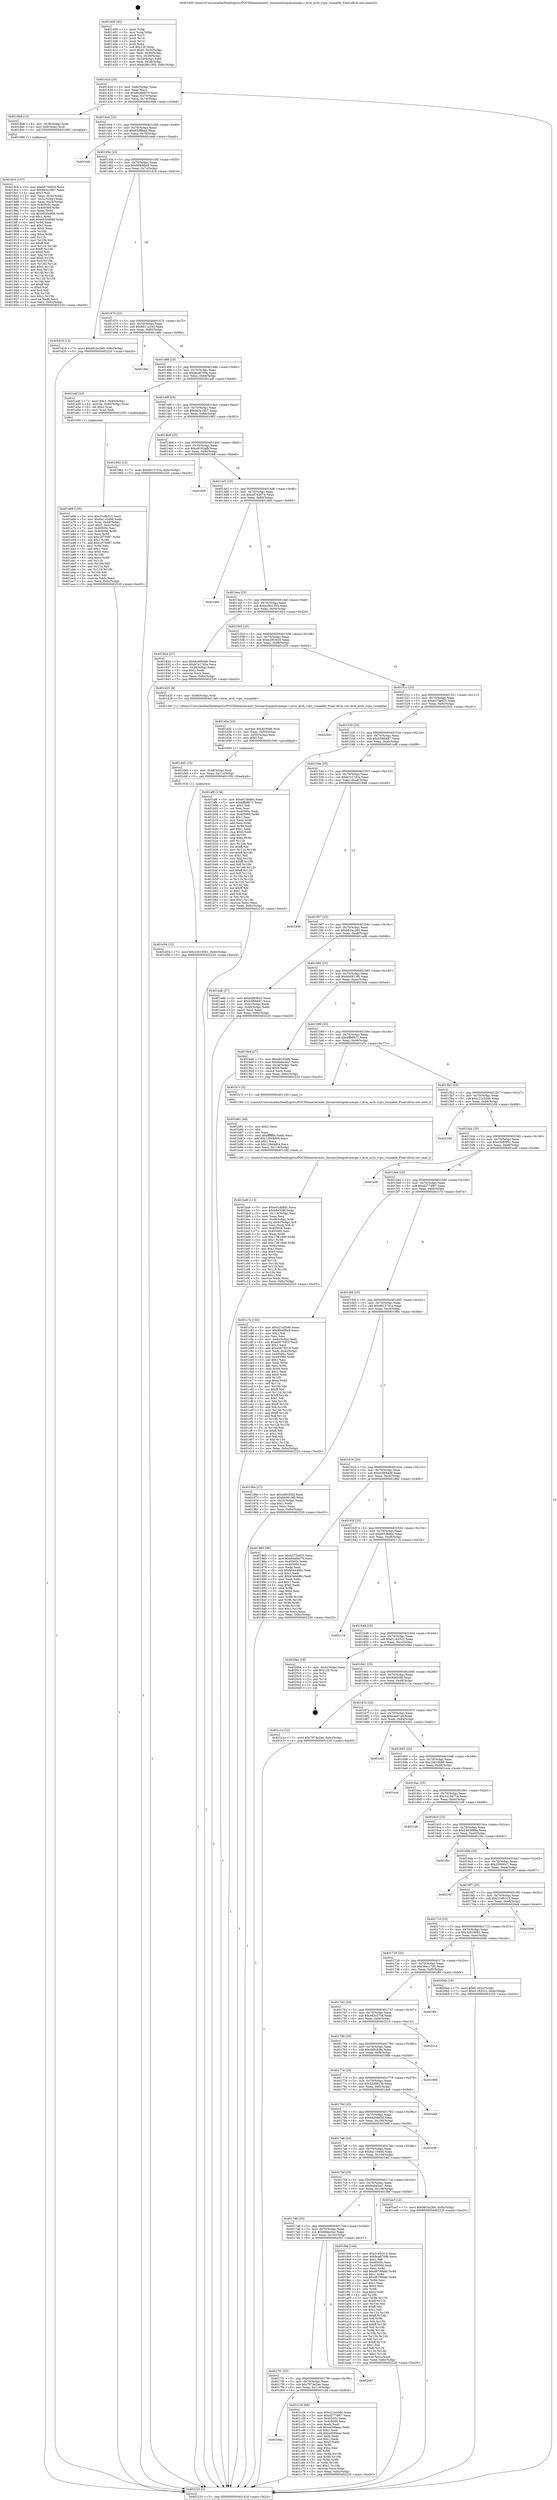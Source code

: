 digraph "0x401400" {
  label = "0x401400 (/mnt/c/Users/mathe/Desktop/tcc/POCII/binaries/extr_linuxarchmipskvmmips.c_kvm_arch_vcpu_runnable_Final-ollvm.out::main(0))"
  labelloc = "t"
  node[shape=record]

  Entry [label="",width=0.3,height=0.3,shape=circle,fillcolor=black,style=filled]
  "0x40142d" [label="{
     0x40142d [23]\l
     | [instrs]\l
     &nbsp;&nbsp;0x40142d \<+3\>: mov -0x6c(%rbp),%eax\l
     &nbsp;&nbsp;0x401430 \<+2\>: mov %eax,%ecx\l
     &nbsp;&nbsp;0x401432 \<+6\>: sub $0x80a0b070,%ecx\l
     &nbsp;&nbsp;0x401438 \<+3\>: mov %eax,-0x70(%rbp)\l
     &nbsp;&nbsp;0x40143b \<+3\>: mov %ecx,-0x74(%rbp)\l
     &nbsp;&nbsp;0x40143e \<+6\>: je 00000000004018b8 \<main+0x4b8\>\l
  }"]
  "0x4018b8" [label="{
     0x4018b8 [13]\l
     | [instrs]\l
     &nbsp;&nbsp;0x4018b8 \<+4\>: mov -0x38(%rbp),%rax\l
     &nbsp;&nbsp;0x4018bc \<+4\>: mov 0x8(%rax),%rdi\l
     &nbsp;&nbsp;0x4018c0 \<+5\>: call 0000000000401060 \<atoi@plt\>\l
     | [calls]\l
     &nbsp;&nbsp;0x401060 \{1\} (unknown)\l
  }"]
  "0x401444" [label="{
     0x401444 [22]\l
     | [instrs]\l
     &nbsp;&nbsp;0x401444 \<+5\>: jmp 0000000000401449 \<main+0x49\>\l
     &nbsp;&nbsp;0x401449 \<+3\>: mov -0x70(%rbp),%eax\l
     &nbsp;&nbsp;0x40144c \<+5\>: sub $0x853ff8dd,%eax\l
     &nbsp;&nbsp;0x401451 \<+3\>: mov %eax,-0x78(%rbp)\l
     &nbsp;&nbsp;0x401454 \<+6\>: je 0000000000401eab \<main+0xaab\>\l
  }"]
  Exit [label="",width=0.3,height=0.3,shape=circle,fillcolor=black,style=filled,peripheries=2]
  "0x401eab" [label="{
     0x401eab\l
  }", style=dashed]
  "0x40145a" [label="{
     0x40145a [22]\l
     | [instrs]\l
     &nbsp;&nbsp;0x40145a \<+5\>: jmp 000000000040145f \<main+0x5f\>\l
     &nbsp;&nbsp;0x40145f \<+3\>: mov -0x70(%rbp),%eax\l
     &nbsp;&nbsp;0x401462 \<+5\>: sub $0x8940fbc9,%eax\l
     &nbsp;&nbsp;0x401467 \<+3\>: mov %eax,-0x7c(%rbp)\l
     &nbsp;&nbsp;0x40146a \<+6\>: je 0000000000401d19 \<main+0x919\>\l
  }"]
  "0x401d54" [label="{
     0x401d54 [12]\l
     | [instrs]\l
     &nbsp;&nbsp;0x401d54 \<+7\>: movl $0x32619081,-0x6c(%rbp)\l
     &nbsp;&nbsp;0x401d5b \<+5\>: jmp 0000000000402220 \<main+0xe20\>\l
  }"]
  "0x401d19" [label="{
     0x401d19 [12]\l
     | [instrs]\l
     &nbsp;&nbsp;0x401d19 \<+7\>: movl $0xb81bc260,-0x6c(%rbp)\l
     &nbsp;&nbsp;0x401d20 \<+5\>: jmp 0000000000402220 \<main+0xe20\>\l
  }"]
  "0x401470" [label="{
     0x401470 [22]\l
     | [instrs]\l
     &nbsp;&nbsp;0x401470 \<+5\>: jmp 0000000000401475 \<main+0x75\>\l
     &nbsp;&nbsp;0x401475 \<+3\>: mov -0x70(%rbp),%eax\l
     &nbsp;&nbsp;0x401478 \<+5\>: sub $0x8d11a160,%eax\l
     &nbsp;&nbsp;0x40147d \<+3\>: mov %eax,-0x80(%rbp)\l
     &nbsp;&nbsp;0x401480 \<+6\>: je 0000000000401d8e \<main+0x98e\>\l
  }"]
  "0x401d45" [label="{
     0x401d45 [15]\l
     | [instrs]\l
     &nbsp;&nbsp;0x401d45 \<+4\>: mov -0x48(%rbp),%rdi\l
     &nbsp;&nbsp;0x401d49 \<+6\>: mov %eax,-0x11c(%rbp)\l
     &nbsp;&nbsp;0x401d4f \<+5\>: call 0000000000401030 \<free@plt\>\l
     | [calls]\l
     &nbsp;&nbsp;0x401030 \{1\} (unknown)\l
  }"]
  "0x401d8e" [label="{
     0x401d8e\l
  }", style=dashed]
  "0x401486" [label="{
     0x401486 [25]\l
     | [instrs]\l
     &nbsp;&nbsp;0x401486 \<+5\>: jmp 000000000040148b \<main+0x8b\>\l
     &nbsp;&nbsp;0x40148b \<+3\>: mov -0x70(%rbp),%eax\l
     &nbsp;&nbsp;0x40148e \<+5\>: sub $0x9ca8709b,%eax\l
     &nbsp;&nbsp;0x401493 \<+6\>: mov %eax,-0x84(%rbp)\l
     &nbsp;&nbsp;0x401499 \<+6\>: je 0000000000401a4f \<main+0x64f\>\l
  }"]
  "0x401d2e" [label="{
     0x401d2e [23]\l
     | [instrs]\l
     &nbsp;&nbsp;0x401d2e \<+10\>: movabs $0x4030d6,%rdi\l
     &nbsp;&nbsp;0x401d38 \<+3\>: mov %eax,-0x50(%rbp)\l
     &nbsp;&nbsp;0x401d3b \<+3\>: mov -0x50(%rbp),%esi\l
     &nbsp;&nbsp;0x401d3e \<+2\>: mov $0x0,%al\l
     &nbsp;&nbsp;0x401d40 \<+5\>: call 0000000000401040 \<printf@plt\>\l
     | [calls]\l
     &nbsp;&nbsp;0x401040 \{1\} (unknown)\l
  }"]
  "0x401a4f" [label="{
     0x401a4f [23]\l
     | [instrs]\l
     &nbsp;&nbsp;0x401a4f \<+7\>: movl $0x1,-0x40(%rbp)\l
     &nbsp;&nbsp;0x401a56 \<+4\>: movslq -0x40(%rbp),%rax\l
     &nbsp;&nbsp;0x401a5a \<+4\>: shl $0x2,%rax\l
     &nbsp;&nbsp;0x401a5e \<+3\>: mov %rax,%rdi\l
     &nbsp;&nbsp;0x401a61 \<+5\>: call 0000000000401050 \<malloc@plt\>\l
     | [calls]\l
     &nbsp;&nbsp;0x401050 \{1\} (unknown)\l
  }"]
  "0x40149f" [label="{
     0x40149f [25]\l
     | [instrs]\l
     &nbsp;&nbsp;0x40149f \<+5\>: jmp 00000000004014a4 \<main+0xa4\>\l
     &nbsp;&nbsp;0x4014a4 \<+3\>: mov -0x70(%rbp),%eax\l
     &nbsp;&nbsp;0x4014a7 \<+5\>: sub $0x9e5a18b7,%eax\l
     &nbsp;&nbsp;0x4014ac \<+6\>: mov %eax,-0x88(%rbp)\l
     &nbsp;&nbsp;0x4014b2 \<+6\>: je 0000000000401962 \<main+0x562\>\l
  }"]
  "0x40180a" [label="{
     0x40180a\l
  }", style=dashed]
  "0x401962" [label="{
     0x401962 [12]\l
     | [instrs]\l
     &nbsp;&nbsp;0x401962 \<+7\>: movl $0xd613741a,-0x6c(%rbp)\l
     &nbsp;&nbsp;0x401969 \<+5\>: jmp 0000000000402220 \<main+0xe20\>\l
  }"]
  "0x4014b8" [label="{
     0x4014b8 [25]\l
     | [instrs]\l
     &nbsp;&nbsp;0x4014b8 \<+5\>: jmp 00000000004014bd \<main+0xbd\>\l
     &nbsp;&nbsp;0x4014bd \<+3\>: mov -0x70(%rbp),%eax\l
     &nbsp;&nbsp;0x4014c0 \<+5\>: sub $0xa9192afb,%eax\l
     &nbsp;&nbsp;0x4014c5 \<+6\>: mov %eax,-0x8c(%rbp)\l
     &nbsp;&nbsp;0x4014cb \<+6\>: je 0000000000401fe8 \<main+0xbe8\>\l
  }"]
  "0x401c26" [label="{
     0x401c26 [88]\l
     | [instrs]\l
     &nbsp;&nbsp;0x401c26 \<+5\>: mov $0xc21e2046,%eax\l
     &nbsp;&nbsp;0x401c2b \<+5\>: mov $0xd2774f67,%ecx\l
     &nbsp;&nbsp;0x401c30 \<+7\>: mov 0x40505c,%edx\l
     &nbsp;&nbsp;0x401c37 \<+7\>: mov 0x405060,%esi\l
     &nbsp;&nbsp;0x401c3e \<+2\>: mov %edx,%edi\l
     &nbsp;&nbsp;0x401c40 \<+6\>: sub $0xad599aac,%edi\l
     &nbsp;&nbsp;0x401c46 \<+3\>: sub $0x1,%edi\l
     &nbsp;&nbsp;0x401c49 \<+6\>: add $0xad599aac,%edi\l
     &nbsp;&nbsp;0x401c4f \<+3\>: imul %edi,%edx\l
     &nbsp;&nbsp;0x401c52 \<+3\>: and $0x1,%edx\l
     &nbsp;&nbsp;0x401c55 \<+3\>: cmp $0x0,%edx\l
     &nbsp;&nbsp;0x401c58 \<+4\>: sete %r8b\l
     &nbsp;&nbsp;0x401c5c \<+3\>: cmp $0xa,%esi\l
     &nbsp;&nbsp;0x401c5f \<+4\>: setl %r9b\l
     &nbsp;&nbsp;0x401c63 \<+3\>: mov %r8b,%r10b\l
     &nbsp;&nbsp;0x401c66 \<+3\>: and %r9b,%r10b\l
     &nbsp;&nbsp;0x401c69 \<+3\>: xor %r9b,%r8b\l
     &nbsp;&nbsp;0x401c6c \<+3\>: or %r8b,%r10b\l
     &nbsp;&nbsp;0x401c6f \<+4\>: test $0x1,%r10b\l
     &nbsp;&nbsp;0x401c73 \<+3\>: cmovne %ecx,%eax\l
     &nbsp;&nbsp;0x401c76 \<+3\>: mov %eax,-0x6c(%rbp)\l
     &nbsp;&nbsp;0x401c79 \<+5\>: jmp 0000000000402220 \<main+0xe20\>\l
  }"]
  "0x401fe8" [label="{
     0x401fe8\l
  }", style=dashed]
  "0x4014d1" [label="{
     0x4014d1 [25]\l
     | [instrs]\l
     &nbsp;&nbsp;0x4014d1 \<+5\>: jmp 00000000004014d6 \<main+0xd6\>\l
     &nbsp;&nbsp;0x4014d6 \<+3\>: mov -0x70(%rbp),%eax\l
     &nbsp;&nbsp;0x4014d9 \<+5\>: sub $0xad743074,%eax\l
     &nbsp;&nbsp;0x4014de \<+6\>: mov %eax,-0x90(%rbp)\l
     &nbsp;&nbsp;0x4014e4 \<+6\>: je 0000000000401d60 \<main+0x960\>\l
  }"]
  "0x4017f1" [label="{
     0x4017f1 [25]\l
     | [instrs]\l
     &nbsp;&nbsp;0x4017f1 \<+5\>: jmp 00000000004017f6 \<main+0x3f6\>\l
     &nbsp;&nbsp;0x4017f6 \<+3\>: mov -0x70(%rbp),%eax\l
     &nbsp;&nbsp;0x4017f9 \<+5\>: sub $0x797da2ae,%eax\l
     &nbsp;&nbsp;0x4017fe \<+6\>: mov %eax,-0x110(%rbp)\l
     &nbsp;&nbsp;0x401804 \<+6\>: je 0000000000401c26 \<main+0x826\>\l
  }"]
  "0x401d60" [label="{
     0x401d60\l
  }", style=dashed]
  "0x4014ea" [label="{
     0x4014ea [25]\l
     | [instrs]\l
     &nbsp;&nbsp;0x4014ea \<+5\>: jmp 00000000004014ef \<main+0xef\>\l
     &nbsp;&nbsp;0x4014ef \<+3\>: mov -0x70(%rbp),%eax\l
     &nbsp;&nbsp;0x4014f2 \<+5\>: sub $0xb28b1305,%eax\l
     &nbsp;&nbsp;0x4014f7 \<+6\>: mov %eax,-0x94(%rbp)\l
     &nbsp;&nbsp;0x4014fd \<+6\>: je 000000000040182d \<main+0x42d\>\l
  }"]
  "0x402047" [label="{
     0x402047\l
  }", style=dashed]
  "0x40182d" [label="{
     0x40182d [27]\l
     | [instrs]\l
     &nbsp;&nbsp;0x40182d \<+5\>: mov $0xdc4684db,%eax\l
     &nbsp;&nbsp;0x401832 \<+5\>: mov $0xb7e17d3a,%ecx\l
     &nbsp;&nbsp;0x401837 \<+3\>: mov -0x28(%rbp),%edx\l
     &nbsp;&nbsp;0x40183a \<+3\>: cmp $0x2,%edx\l
     &nbsp;&nbsp;0x40183d \<+3\>: cmovne %ecx,%eax\l
     &nbsp;&nbsp;0x401840 \<+3\>: mov %eax,-0x6c(%rbp)\l
     &nbsp;&nbsp;0x401843 \<+5\>: jmp 0000000000402220 \<main+0xe20\>\l
  }"]
  "0x401503" [label="{
     0x401503 [25]\l
     | [instrs]\l
     &nbsp;&nbsp;0x401503 \<+5\>: jmp 0000000000401508 \<main+0x108\>\l
     &nbsp;&nbsp;0x401508 \<+3\>: mov -0x70(%rbp),%eax\l
     &nbsp;&nbsp;0x40150b \<+5\>: sub $0xb2f83625,%eax\l
     &nbsp;&nbsp;0x401510 \<+6\>: mov %eax,-0x98(%rbp)\l
     &nbsp;&nbsp;0x401516 \<+6\>: je 0000000000401d25 \<main+0x925\>\l
  }"]
  "0x402220" [label="{
     0x402220 [5]\l
     | [instrs]\l
     &nbsp;&nbsp;0x402220 \<+5\>: jmp 000000000040142d \<main+0x2d\>\l
  }"]
  "0x401400" [label="{
     0x401400 [45]\l
     | [instrs]\l
     &nbsp;&nbsp;0x401400 \<+1\>: push %rbp\l
     &nbsp;&nbsp;0x401401 \<+3\>: mov %rsp,%rbp\l
     &nbsp;&nbsp;0x401404 \<+2\>: push %r15\l
     &nbsp;&nbsp;0x401406 \<+2\>: push %r14\l
     &nbsp;&nbsp;0x401408 \<+2\>: push %r12\l
     &nbsp;&nbsp;0x40140a \<+1\>: push %rbx\l
     &nbsp;&nbsp;0x40140b \<+7\>: sub $0x120,%rsp\l
     &nbsp;&nbsp;0x401412 \<+7\>: movl $0x0,-0x2c(%rbp)\l
     &nbsp;&nbsp;0x401419 \<+3\>: mov %edi,-0x30(%rbp)\l
     &nbsp;&nbsp;0x40141c \<+4\>: mov %rsi,-0x38(%rbp)\l
     &nbsp;&nbsp;0x401420 \<+3\>: mov -0x30(%rbp),%edi\l
     &nbsp;&nbsp;0x401423 \<+3\>: mov %edi,-0x28(%rbp)\l
     &nbsp;&nbsp;0x401426 \<+7\>: movl $0xb28b1305,-0x6c(%rbp)\l
  }"]
  "0x401ba9" [label="{
     0x401ba9 [113]\l
     | [instrs]\l
     &nbsp;&nbsp;0x401ba9 \<+5\>: mov $0xe01db8dc,%ecx\l
     &nbsp;&nbsp;0x401bae \<+5\>: mov $0x494508f,%edx\l
     &nbsp;&nbsp;0x401bb3 \<+6\>: mov -0x118(%rbp),%esi\l
     &nbsp;&nbsp;0x401bb9 \<+3\>: imul %eax,%esi\l
     &nbsp;&nbsp;0x401bbc \<+4\>: mov -0x48(%rbp),%rdi\l
     &nbsp;&nbsp;0x401bc0 \<+4\>: movslq -0x4c(%rbp),%r8\l
     &nbsp;&nbsp;0x401bc4 \<+4\>: mov %esi,(%rdi,%r8,4)\l
     &nbsp;&nbsp;0x401bc8 \<+7\>: mov 0x40505c,%eax\l
     &nbsp;&nbsp;0x401bcf \<+7\>: mov 0x405060,%esi\l
     &nbsp;&nbsp;0x401bd6 \<+3\>: mov %eax,%r9d\l
     &nbsp;&nbsp;0x401bd9 \<+7\>: sub $0x17f61849,%r9d\l
     &nbsp;&nbsp;0x401be0 \<+4\>: sub $0x1,%r9d\l
     &nbsp;&nbsp;0x401be4 \<+7\>: add $0x17f61849,%r9d\l
     &nbsp;&nbsp;0x401beb \<+4\>: imul %r9d,%eax\l
     &nbsp;&nbsp;0x401bef \<+3\>: and $0x1,%eax\l
     &nbsp;&nbsp;0x401bf2 \<+3\>: cmp $0x0,%eax\l
     &nbsp;&nbsp;0x401bf5 \<+4\>: sete %r10b\l
     &nbsp;&nbsp;0x401bf9 \<+3\>: cmp $0xa,%esi\l
     &nbsp;&nbsp;0x401bfc \<+4\>: setl %r11b\l
     &nbsp;&nbsp;0x401c00 \<+3\>: mov %r10b,%bl\l
     &nbsp;&nbsp;0x401c03 \<+3\>: and %r11b,%bl\l
     &nbsp;&nbsp;0x401c06 \<+3\>: xor %r11b,%r10b\l
     &nbsp;&nbsp;0x401c09 \<+3\>: or %r10b,%bl\l
     &nbsp;&nbsp;0x401c0c \<+3\>: test $0x1,%bl\l
     &nbsp;&nbsp;0x401c0f \<+3\>: cmovne %edx,%ecx\l
     &nbsp;&nbsp;0x401c12 \<+3\>: mov %ecx,-0x6c(%rbp)\l
     &nbsp;&nbsp;0x401c15 \<+5\>: jmp 0000000000402220 \<main+0xe20\>\l
  }"]
  "0x401d25" [label="{
     0x401d25 [9]\l
     | [instrs]\l
     &nbsp;&nbsp;0x401d25 \<+4\>: mov -0x48(%rbp),%rdi\l
     &nbsp;&nbsp;0x401d29 \<+5\>: call 00000000004013a0 \<kvm_arch_vcpu_runnable\>\l
     | [calls]\l
     &nbsp;&nbsp;0x4013a0 \{1\} (/mnt/c/Users/mathe/Desktop/tcc/POCII/binaries/extr_linuxarchmipskvmmips.c_kvm_arch_vcpu_runnable_Final-ollvm.out::kvm_arch_vcpu_runnable)\l
  }"]
  "0x40151c" [label="{
     0x40151c [25]\l
     | [instrs]\l
     &nbsp;&nbsp;0x40151c \<+5\>: jmp 0000000000401521 \<main+0x121\>\l
     &nbsp;&nbsp;0x401521 \<+3\>: mov -0x70(%rbp),%eax\l
     &nbsp;&nbsp;0x401524 \<+5\>: sub $0xb575e925,%eax\l
     &nbsp;&nbsp;0x401529 \<+6\>: mov %eax,-0x9c(%rbp)\l
     &nbsp;&nbsp;0x40152f \<+6\>: je 00000000004020d1 \<main+0xcd1\>\l
  }"]
  "0x401b81" [label="{
     0x401b81 [40]\l
     | [instrs]\l
     &nbsp;&nbsp;0x401b81 \<+5\>: mov $0x2,%ecx\l
     &nbsp;&nbsp;0x401b86 \<+1\>: cltd\l
     &nbsp;&nbsp;0x401b87 \<+2\>: idiv %ecx\l
     &nbsp;&nbsp;0x401b89 \<+6\>: imul $0xfffffffe,%edx,%ecx\l
     &nbsp;&nbsp;0x401b8f \<+6\>: add $0x129d4d04,%ecx\l
     &nbsp;&nbsp;0x401b95 \<+3\>: add $0x1,%ecx\l
     &nbsp;&nbsp;0x401b98 \<+6\>: sub $0x129d4d04,%ecx\l
     &nbsp;&nbsp;0x401b9e \<+6\>: mov %ecx,-0x118(%rbp)\l
     &nbsp;&nbsp;0x401ba4 \<+5\>: call 0000000000401160 \<next_i\>\l
     | [calls]\l
     &nbsp;&nbsp;0x401160 \{1\} (/mnt/c/Users/mathe/Desktop/tcc/POCII/binaries/extr_linuxarchmipskvmmips.c_kvm_arch_vcpu_runnable_Final-ollvm.out::next_i)\l
  }"]
  "0x4020d1" [label="{
     0x4020d1\l
  }", style=dashed]
  "0x401535" [label="{
     0x401535 [25]\l
     | [instrs]\l
     &nbsp;&nbsp;0x401535 \<+5\>: jmp 000000000040153a \<main+0x13a\>\l
     &nbsp;&nbsp;0x40153a \<+3\>: mov -0x70(%rbp),%eax\l
     &nbsp;&nbsp;0x40153d \<+5\>: sub $0xb5f6b847,%eax\l
     &nbsp;&nbsp;0x401542 \<+6\>: mov %eax,-0xa0(%rbp)\l
     &nbsp;&nbsp;0x401548 \<+6\>: je 0000000000401af6 \<main+0x6f6\>\l
  }"]
  "0x401a66" [label="{
     0x401a66 [105]\l
     | [instrs]\l
     &nbsp;&nbsp;0x401a66 \<+5\>: mov $0x31efb315,%ecx\l
     &nbsp;&nbsp;0x401a6b \<+5\>: mov $0x6a11049d,%edx\l
     &nbsp;&nbsp;0x401a70 \<+4\>: mov %rax,-0x48(%rbp)\l
     &nbsp;&nbsp;0x401a74 \<+7\>: movl $0x0,-0x4c(%rbp)\l
     &nbsp;&nbsp;0x401a7b \<+7\>: mov 0x40505c,%esi\l
     &nbsp;&nbsp;0x401a82 \<+8\>: mov 0x405060,%r8d\l
     &nbsp;&nbsp;0x401a8a \<+3\>: mov %esi,%r9d\l
     &nbsp;&nbsp;0x401a8d \<+7\>: sub $0xc2f75987,%r9d\l
     &nbsp;&nbsp;0x401a94 \<+4\>: sub $0x1,%r9d\l
     &nbsp;&nbsp;0x401a98 \<+7\>: add $0xc2f75987,%r9d\l
     &nbsp;&nbsp;0x401a9f \<+4\>: imul %r9d,%esi\l
     &nbsp;&nbsp;0x401aa3 \<+3\>: and $0x1,%esi\l
     &nbsp;&nbsp;0x401aa6 \<+3\>: cmp $0x0,%esi\l
     &nbsp;&nbsp;0x401aa9 \<+4\>: sete %r10b\l
     &nbsp;&nbsp;0x401aad \<+4\>: cmp $0xa,%r8d\l
     &nbsp;&nbsp;0x401ab1 \<+4\>: setl %r11b\l
     &nbsp;&nbsp;0x401ab5 \<+3\>: mov %r10b,%bl\l
     &nbsp;&nbsp;0x401ab8 \<+3\>: and %r11b,%bl\l
     &nbsp;&nbsp;0x401abb \<+3\>: xor %r11b,%r10b\l
     &nbsp;&nbsp;0x401abe \<+3\>: or %r10b,%bl\l
     &nbsp;&nbsp;0x401ac1 \<+3\>: test $0x1,%bl\l
     &nbsp;&nbsp;0x401ac4 \<+3\>: cmovne %edx,%ecx\l
     &nbsp;&nbsp;0x401ac7 \<+3\>: mov %ecx,-0x6c(%rbp)\l
     &nbsp;&nbsp;0x401aca \<+5\>: jmp 0000000000402220 \<main+0xe20\>\l
  }"]
  "0x401af6" [label="{
     0x401af6 [134]\l
     | [instrs]\l
     &nbsp;&nbsp;0x401af6 \<+5\>: mov $0xe01db8dc,%eax\l
     &nbsp;&nbsp;0x401afb \<+5\>: mov $0xbffb8871,%ecx\l
     &nbsp;&nbsp;0x401b00 \<+2\>: mov $0x1,%dl\l
     &nbsp;&nbsp;0x401b02 \<+2\>: xor %esi,%esi\l
     &nbsp;&nbsp;0x401b04 \<+7\>: mov 0x40505c,%edi\l
     &nbsp;&nbsp;0x401b0b \<+8\>: mov 0x405060,%r8d\l
     &nbsp;&nbsp;0x401b13 \<+3\>: sub $0x1,%esi\l
     &nbsp;&nbsp;0x401b16 \<+3\>: mov %edi,%r9d\l
     &nbsp;&nbsp;0x401b19 \<+3\>: add %esi,%r9d\l
     &nbsp;&nbsp;0x401b1c \<+4\>: imul %r9d,%edi\l
     &nbsp;&nbsp;0x401b20 \<+3\>: and $0x1,%edi\l
     &nbsp;&nbsp;0x401b23 \<+3\>: cmp $0x0,%edi\l
     &nbsp;&nbsp;0x401b26 \<+4\>: sete %r10b\l
     &nbsp;&nbsp;0x401b2a \<+4\>: cmp $0xa,%r8d\l
     &nbsp;&nbsp;0x401b2e \<+4\>: setl %r11b\l
     &nbsp;&nbsp;0x401b32 \<+3\>: mov %r10b,%bl\l
     &nbsp;&nbsp;0x401b35 \<+3\>: xor $0xff,%bl\l
     &nbsp;&nbsp;0x401b38 \<+3\>: mov %r11b,%r14b\l
     &nbsp;&nbsp;0x401b3b \<+4\>: xor $0xff,%r14b\l
     &nbsp;&nbsp;0x401b3f \<+3\>: xor $0x1,%dl\l
     &nbsp;&nbsp;0x401b42 \<+3\>: mov %bl,%r15b\l
     &nbsp;&nbsp;0x401b45 \<+4\>: and $0xff,%r15b\l
     &nbsp;&nbsp;0x401b49 \<+3\>: and %dl,%r10b\l
     &nbsp;&nbsp;0x401b4c \<+3\>: mov %r14b,%r12b\l
     &nbsp;&nbsp;0x401b4f \<+4\>: and $0xff,%r12b\l
     &nbsp;&nbsp;0x401b53 \<+3\>: and %dl,%r11b\l
     &nbsp;&nbsp;0x401b56 \<+3\>: or %r10b,%r15b\l
     &nbsp;&nbsp;0x401b59 \<+3\>: or %r11b,%r12b\l
     &nbsp;&nbsp;0x401b5c \<+3\>: xor %r12b,%r15b\l
     &nbsp;&nbsp;0x401b5f \<+3\>: or %r14b,%bl\l
     &nbsp;&nbsp;0x401b62 \<+3\>: xor $0xff,%bl\l
     &nbsp;&nbsp;0x401b65 \<+3\>: or $0x1,%dl\l
     &nbsp;&nbsp;0x401b68 \<+2\>: and %dl,%bl\l
     &nbsp;&nbsp;0x401b6a \<+3\>: or %bl,%r15b\l
     &nbsp;&nbsp;0x401b6d \<+4\>: test $0x1,%r15b\l
     &nbsp;&nbsp;0x401b71 \<+3\>: cmovne %ecx,%eax\l
     &nbsp;&nbsp;0x401b74 \<+3\>: mov %eax,-0x6c(%rbp)\l
     &nbsp;&nbsp;0x401b77 \<+5\>: jmp 0000000000402220 \<main+0xe20\>\l
  }"]
  "0x40154e" [label="{
     0x40154e [25]\l
     | [instrs]\l
     &nbsp;&nbsp;0x40154e \<+5\>: jmp 0000000000401553 \<main+0x153\>\l
     &nbsp;&nbsp;0x401553 \<+3\>: mov -0x70(%rbp),%eax\l
     &nbsp;&nbsp;0x401556 \<+5\>: sub $0xb7e17d3a,%eax\l
     &nbsp;&nbsp;0x40155b \<+6\>: mov %eax,-0xa4(%rbp)\l
     &nbsp;&nbsp;0x401561 \<+6\>: je 0000000000401848 \<main+0x448\>\l
  }"]
  "0x4017d8" [label="{
     0x4017d8 [25]\l
     | [instrs]\l
     &nbsp;&nbsp;0x4017d8 \<+5\>: jmp 00000000004017dd \<main+0x3dd\>\l
     &nbsp;&nbsp;0x4017dd \<+3\>: mov -0x70(%rbp),%eax\l
     &nbsp;&nbsp;0x4017e0 \<+5\>: sub $0x6fdea3a2,%eax\l
     &nbsp;&nbsp;0x4017e5 \<+6\>: mov %eax,-0x10c(%rbp)\l
     &nbsp;&nbsp;0x4017eb \<+6\>: je 0000000000402047 \<main+0xc47\>\l
  }"]
  "0x401848" [label="{
     0x401848\l
  }", style=dashed]
  "0x401567" [label="{
     0x401567 [25]\l
     | [instrs]\l
     &nbsp;&nbsp;0x401567 \<+5\>: jmp 000000000040156c \<main+0x16c\>\l
     &nbsp;&nbsp;0x40156c \<+3\>: mov -0x70(%rbp),%eax\l
     &nbsp;&nbsp;0x40156f \<+5\>: sub $0xb81bc260,%eax\l
     &nbsp;&nbsp;0x401574 \<+6\>: mov %eax,-0xa8(%rbp)\l
     &nbsp;&nbsp;0x40157a \<+6\>: je 0000000000401adb \<main+0x6db\>\l
  }"]
  "0x4019bf" [label="{
     0x4019bf [144]\l
     | [instrs]\l
     &nbsp;&nbsp;0x4019bf \<+5\>: mov $0x31efb315,%eax\l
     &nbsp;&nbsp;0x4019c4 \<+5\>: mov $0x9ca8709b,%ecx\l
     &nbsp;&nbsp;0x4019c9 \<+2\>: mov $0x1,%dl\l
     &nbsp;&nbsp;0x4019cb \<+7\>: mov 0x40505c,%esi\l
     &nbsp;&nbsp;0x4019d2 \<+7\>: mov 0x405060,%edi\l
     &nbsp;&nbsp;0x4019d9 \<+3\>: mov %esi,%r8d\l
     &nbsp;&nbsp;0x4019dc \<+7\>: add $0xd8796ddc,%r8d\l
     &nbsp;&nbsp;0x4019e3 \<+4\>: sub $0x1,%r8d\l
     &nbsp;&nbsp;0x4019e7 \<+7\>: sub $0xd8796ddc,%r8d\l
     &nbsp;&nbsp;0x4019ee \<+4\>: imul %r8d,%esi\l
     &nbsp;&nbsp;0x4019f2 \<+3\>: and $0x1,%esi\l
     &nbsp;&nbsp;0x4019f5 \<+3\>: cmp $0x0,%esi\l
     &nbsp;&nbsp;0x4019f8 \<+4\>: sete %r9b\l
     &nbsp;&nbsp;0x4019fc \<+3\>: cmp $0xa,%edi\l
     &nbsp;&nbsp;0x4019ff \<+4\>: setl %r10b\l
     &nbsp;&nbsp;0x401a03 \<+3\>: mov %r9b,%r11b\l
     &nbsp;&nbsp;0x401a06 \<+4\>: xor $0xff,%r11b\l
     &nbsp;&nbsp;0x401a0a \<+3\>: mov %r10b,%bl\l
     &nbsp;&nbsp;0x401a0d \<+3\>: xor $0xff,%bl\l
     &nbsp;&nbsp;0x401a10 \<+3\>: xor $0x1,%dl\l
     &nbsp;&nbsp;0x401a13 \<+3\>: mov %r11b,%r14b\l
     &nbsp;&nbsp;0x401a16 \<+4\>: and $0xff,%r14b\l
     &nbsp;&nbsp;0x401a1a \<+3\>: and %dl,%r9b\l
     &nbsp;&nbsp;0x401a1d \<+3\>: mov %bl,%r15b\l
     &nbsp;&nbsp;0x401a20 \<+4\>: and $0xff,%r15b\l
     &nbsp;&nbsp;0x401a24 \<+3\>: and %dl,%r10b\l
     &nbsp;&nbsp;0x401a27 \<+3\>: or %r9b,%r14b\l
     &nbsp;&nbsp;0x401a2a \<+3\>: or %r10b,%r15b\l
     &nbsp;&nbsp;0x401a2d \<+3\>: xor %r15b,%r14b\l
     &nbsp;&nbsp;0x401a30 \<+3\>: or %bl,%r11b\l
     &nbsp;&nbsp;0x401a33 \<+4\>: xor $0xff,%r11b\l
     &nbsp;&nbsp;0x401a37 \<+3\>: or $0x1,%dl\l
     &nbsp;&nbsp;0x401a3a \<+3\>: and %dl,%r11b\l
     &nbsp;&nbsp;0x401a3d \<+3\>: or %r11b,%r14b\l
     &nbsp;&nbsp;0x401a40 \<+4\>: test $0x1,%r14b\l
     &nbsp;&nbsp;0x401a44 \<+3\>: cmovne %ecx,%eax\l
     &nbsp;&nbsp;0x401a47 \<+3\>: mov %eax,-0x6c(%rbp)\l
     &nbsp;&nbsp;0x401a4a \<+5\>: jmp 0000000000402220 \<main+0xe20\>\l
  }"]
  "0x401adb" [label="{
     0x401adb [27]\l
     | [instrs]\l
     &nbsp;&nbsp;0x401adb \<+5\>: mov $0xb2f83625,%eax\l
     &nbsp;&nbsp;0x401ae0 \<+5\>: mov $0xb5f6b847,%ecx\l
     &nbsp;&nbsp;0x401ae5 \<+3\>: mov -0x4c(%rbp),%edx\l
     &nbsp;&nbsp;0x401ae8 \<+3\>: cmp -0x40(%rbp),%edx\l
     &nbsp;&nbsp;0x401aeb \<+3\>: cmovl %ecx,%eax\l
     &nbsp;&nbsp;0x401aee \<+3\>: mov %eax,-0x6c(%rbp)\l
     &nbsp;&nbsp;0x401af1 \<+5\>: jmp 0000000000402220 \<main+0xe20\>\l
  }"]
  "0x401580" [label="{
     0x401580 [25]\l
     | [instrs]\l
     &nbsp;&nbsp;0x401580 \<+5\>: jmp 0000000000401585 \<main+0x185\>\l
     &nbsp;&nbsp;0x401585 \<+3\>: mov -0x70(%rbp),%eax\l
     &nbsp;&nbsp;0x401588 \<+5\>: sub $0xbb0813f0,%eax\l
     &nbsp;&nbsp;0x40158d \<+6\>: mov %eax,-0xac(%rbp)\l
     &nbsp;&nbsp;0x401593 \<+6\>: je 00000000004019a4 \<main+0x5a4\>\l
  }"]
  "0x4017bf" [label="{
     0x4017bf [25]\l
     | [instrs]\l
     &nbsp;&nbsp;0x4017bf \<+5\>: jmp 00000000004017c4 \<main+0x3c4\>\l
     &nbsp;&nbsp;0x4017c4 \<+3\>: mov -0x70(%rbp),%eax\l
     &nbsp;&nbsp;0x4017c7 \<+5\>: sub $0x6edacba7,%eax\l
     &nbsp;&nbsp;0x4017cc \<+6\>: mov %eax,-0x108(%rbp)\l
     &nbsp;&nbsp;0x4017d2 \<+6\>: je 00000000004019bf \<main+0x5bf\>\l
  }"]
  "0x4019a4" [label="{
     0x4019a4 [27]\l
     | [instrs]\l
     &nbsp;&nbsp;0x4019a4 \<+5\>: mov $0xa9192afb,%eax\l
     &nbsp;&nbsp;0x4019a9 \<+5\>: mov $0x6edacba7,%ecx\l
     &nbsp;&nbsp;0x4019ae \<+3\>: mov -0x24(%rbp),%edx\l
     &nbsp;&nbsp;0x4019b1 \<+3\>: cmp $0x0,%edx\l
     &nbsp;&nbsp;0x4019b4 \<+3\>: cmove %ecx,%eax\l
     &nbsp;&nbsp;0x4019b7 \<+3\>: mov %eax,-0x6c(%rbp)\l
     &nbsp;&nbsp;0x4019ba \<+5\>: jmp 0000000000402220 \<main+0xe20\>\l
  }"]
  "0x401599" [label="{
     0x401599 [25]\l
     | [instrs]\l
     &nbsp;&nbsp;0x401599 \<+5\>: jmp 000000000040159e \<main+0x19e\>\l
     &nbsp;&nbsp;0x40159e \<+3\>: mov -0x70(%rbp),%eax\l
     &nbsp;&nbsp;0x4015a1 \<+5\>: sub $0xbffb8871,%eax\l
     &nbsp;&nbsp;0x4015a6 \<+6\>: mov %eax,-0xb0(%rbp)\l
     &nbsp;&nbsp;0x4015ac \<+6\>: je 0000000000401b7c \<main+0x77c\>\l
  }"]
  "0x401acf" [label="{
     0x401acf [12]\l
     | [instrs]\l
     &nbsp;&nbsp;0x401acf \<+7\>: movl $0xb81bc260,-0x6c(%rbp)\l
     &nbsp;&nbsp;0x401ad6 \<+5\>: jmp 0000000000402220 \<main+0xe20\>\l
  }"]
  "0x401b7c" [label="{
     0x401b7c [5]\l
     | [instrs]\l
     &nbsp;&nbsp;0x401b7c \<+5\>: call 0000000000401160 \<next_i\>\l
     | [calls]\l
     &nbsp;&nbsp;0x401160 \{1\} (/mnt/c/Users/mathe/Desktop/tcc/POCII/binaries/extr_linuxarchmipskvmmips.c_kvm_arch_vcpu_runnable_Final-ollvm.out::next_i)\l
  }"]
  "0x4015b2" [label="{
     0x4015b2 [25]\l
     | [instrs]\l
     &nbsp;&nbsp;0x4015b2 \<+5\>: jmp 00000000004015b7 \<main+0x1b7\>\l
     &nbsp;&nbsp;0x4015b7 \<+3\>: mov -0x70(%rbp),%eax\l
     &nbsp;&nbsp;0x4015ba \<+5\>: sub $0xc21e2046,%eax\l
     &nbsp;&nbsp;0x4015bf \<+6\>: mov %eax,-0xb4(%rbp)\l
     &nbsp;&nbsp;0x4015c5 \<+6\>: je 0000000000402168 \<main+0xd68\>\l
  }"]
  "0x4017a6" [label="{
     0x4017a6 [25]\l
     | [instrs]\l
     &nbsp;&nbsp;0x4017a6 \<+5\>: jmp 00000000004017ab \<main+0x3ab\>\l
     &nbsp;&nbsp;0x4017ab \<+3\>: mov -0x70(%rbp),%eax\l
     &nbsp;&nbsp;0x4017ae \<+5\>: sub $0x6a11049d,%eax\l
     &nbsp;&nbsp;0x4017b3 \<+6\>: mov %eax,-0x104(%rbp)\l
     &nbsp;&nbsp;0x4017b9 \<+6\>: je 0000000000401acf \<main+0x6cf\>\l
  }"]
  "0x402168" [label="{
     0x402168\l
  }", style=dashed]
  "0x4015cb" [label="{
     0x4015cb [25]\l
     | [instrs]\l
     &nbsp;&nbsp;0x4015cb \<+5\>: jmp 00000000004015d0 \<main+0x1d0\>\l
     &nbsp;&nbsp;0x4015d0 \<+3\>: mov -0x70(%rbp),%eax\l
     &nbsp;&nbsp;0x4015d3 \<+5\>: sub $0xc5b93f51,%eax\l
     &nbsp;&nbsp;0x4015d8 \<+6\>: mov %eax,-0xb8(%rbp)\l
     &nbsp;&nbsp;0x4015de \<+6\>: je 0000000000401e9f \<main+0xa9f\>\l
  }"]
  "0x40209f" [label="{
     0x40209f\l
  }", style=dashed]
  "0x401e9f" [label="{
     0x401e9f\l
  }", style=dashed]
  "0x4015e4" [label="{
     0x4015e4 [25]\l
     | [instrs]\l
     &nbsp;&nbsp;0x4015e4 \<+5\>: jmp 00000000004015e9 \<main+0x1e9\>\l
     &nbsp;&nbsp;0x4015e9 \<+3\>: mov -0x70(%rbp),%eax\l
     &nbsp;&nbsp;0x4015ec \<+5\>: sub $0xd2774f67,%eax\l
     &nbsp;&nbsp;0x4015f1 \<+6\>: mov %eax,-0xbc(%rbp)\l
     &nbsp;&nbsp;0x4015f7 \<+6\>: je 0000000000401c7e \<main+0x87e\>\l
  }"]
  "0x40178d" [label="{
     0x40178d [25]\l
     | [instrs]\l
     &nbsp;&nbsp;0x40178d \<+5\>: jmp 0000000000401792 \<main+0x392\>\l
     &nbsp;&nbsp;0x401792 \<+3\>: mov -0x70(%rbp),%eax\l
     &nbsp;&nbsp;0x401795 \<+5\>: sub $0x64d58e5d,%eax\l
     &nbsp;&nbsp;0x40179a \<+6\>: mov %eax,-0x100(%rbp)\l
     &nbsp;&nbsp;0x4017a0 \<+6\>: je 000000000040209f \<main+0xc9f\>\l
  }"]
  "0x401c7e" [label="{
     0x401c7e [155]\l
     | [instrs]\l
     &nbsp;&nbsp;0x401c7e \<+5\>: mov $0xc21e2046,%eax\l
     &nbsp;&nbsp;0x401c83 \<+5\>: mov $0x8940fbc9,%ecx\l
     &nbsp;&nbsp;0x401c88 \<+2\>: mov $0x1,%dl\l
     &nbsp;&nbsp;0x401c8a \<+2\>: xor %esi,%esi\l
     &nbsp;&nbsp;0x401c8c \<+3\>: mov -0x4c(%rbp),%edi\l
     &nbsp;&nbsp;0x401c8f \<+6\>: sub $0xe0675919,%edi\l
     &nbsp;&nbsp;0x401c95 \<+3\>: add $0x1,%edi\l
     &nbsp;&nbsp;0x401c98 \<+6\>: add $0xe0675919,%edi\l
     &nbsp;&nbsp;0x401c9e \<+3\>: mov %edi,-0x4c(%rbp)\l
     &nbsp;&nbsp;0x401ca1 \<+7\>: mov 0x40505c,%edi\l
     &nbsp;&nbsp;0x401ca8 \<+8\>: mov 0x405060,%r8d\l
     &nbsp;&nbsp;0x401cb0 \<+3\>: sub $0x1,%esi\l
     &nbsp;&nbsp;0x401cb3 \<+3\>: mov %edi,%r9d\l
     &nbsp;&nbsp;0x401cb6 \<+3\>: add %esi,%r9d\l
     &nbsp;&nbsp;0x401cb9 \<+4\>: imul %r9d,%edi\l
     &nbsp;&nbsp;0x401cbd \<+3\>: and $0x1,%edi\l
     &nbsp;&nbsp;0x401cc0 \<+3\>: cmp $0x0,%edi\l
     &nbsp;&nbsp;0x401cc3 \<+4\>: sete %r10b\l
     &nbsp;&nbsp;0x401cc7 \<+4\>: cmp $0xa,%r8d\l
     &nbsp;&nbsp;0x401ccb \<+4\>: setl %r11b\l
     &nbsp;&nbsp;0x401ccf \<+3\>: mov %r10b,%bl\l
     &nbsp;&nbsp;0x401cd2 \<+3\>: xor $0xff,%bl\l
     &nbsp;&nbsp;0x401cd5 \<+3\>: mov %r11b,%r14b\l
     &nbsp;&nbsp;0x401cd8 \<+4\>: xor $0xff,%r14b\l
     &nbsp;&nbsp;0x401cdc \<+3\>: xor $0x1,%dl\l
     &nbsp;&nbsp;0x401cdf \<+3\>: mov %bl,%r15b\l
     &nbsp;&nbsp;0x401ce2 \<+4\>: and $0xff,%r15b\l
     &nbsp;&nbsp;0x401ce6 \<+3\>: and %dl,%r10b\l
     &nbsp;&nbsp;0x401ce9 \<+3\>: mov %r14b,%r12b\l
     &nbsp;&nbsp;0x401cec \<+4\>: and $0xff,%r12b\l
     &nbsp;&nbsp;0x401cf0 \<+3\>: and %dl,%r11b\l
     &nbsp;&nbsp;0x401cf3 \<+3\>: or %r10b,%r15b\l
     &nbsp;&nbsp;0x401cf6 \<+3\>: or %r11b,%r12b\l
     &nbsp;&nbsp;0x401cf9 \<+3\>: xor %r12b,%r15b\l
     &nbsp;&nbsp;0x401cfc \<+3\>: or %r14b,%bl\l
     &nbsp;&nbsp;0x401cff \<+3\>: xor $0xff,%bl\l
     &nbsp;&nbsp;0x401d02 \<+3\>: or $0x1,%dl\l
     &nbsp;&nbsp;0x401d05 \<+2\>: and %dl,%bl\l
     &nbsp;&nbsp;0x401d07 \<+3\>: or %bl,%r15b\l
     &nbsp;&nbsp;0x401d0a \<+4\>: test $0x1,%r15b\l
     &nbsp;&nbsp;0x401d0e \<+3\>: cmovne %ecx,%eax\l
     &nbsp;&nbsp;0x401d11 \<+3\>: mov %eax,-0x6c(%rbp)\l
     &nbsp;&nbsp;0x401d14 \<+5\>: jmp 0000000000402220 \<main+0xe20\>\l
  }"]
  "0x4015fd" [label="{
     0x4015fd [25]\l
     | [instrs]\l
     &nbsp;&nbsp;0x4015fd \<+5\>: jmp 0000000000401602 \<main+0x202\>\l
     &nbsp;&nbsp;0x401602 \<+3\>: mov -0x70(%rbp),%eax\l
     &nbsp;&nbsp;0x401605 \<+5\>: sub $0xd613741a,%eax\l
     &nbsp;&nbsp;0x40160a \<+6\>: mov %eax,-0xc0(%rbp)\l
     &nbsp;&nbsp;0x401610 \<+6\>: je 000000000040196e \<main+0x56e\>\l
  }"]
  "0x401da9" [label="{
     0x401da9\l
  }", style=dashed]
  "0x40196e" [label="{
     0x40196e [27]\l
     | [instrs]\l
     &nbsp;&nbsp;0x40196e \<+5\>: mov $0x4d0cfc8d,%eax\l
     &nbsp;&nbsp;0x401973 \<+5\>: mov $0xbb0813f0,%ecx\l
     &nbsp;&nbsp;0x401978 \<+3\>: mov -0x24(%rbp),%edx\l
     &nbsp;&nbsp;0x40197b \<+3\>: cmp $0x1,%edx\l
     &nbsp;&nbsp;0x40197e \<+3\>: cmovl %ecx,%eax\l
     &nbsp;&nbsp;0x401981 \<+3\>: mov %eax,-0x6c(%rbp)\l
     &nbsp;&nbsp;0x401984 \<+5\>: jmp 0000000000402220 \<main+0xe20\>\l
  }"]
  "0x401616" [label="{
     0x401616 [25]\l
     | [instrs]\l
     &nbsp;&nbsp;0x401616 \<+5\>: jmp 000000000040161b \<main+0x21b\>\l
     &nbsp;&nbsp;0x40161b \<+3\>: mov -0x70(%rbp),%eax\l
     &nbsp;&nbsp;0x40161e \<+5\>: sub $0xdc4684db,%eax\l
     &nbsp;&nbsp;0x401623 \<+6\>: mov %eax,-0xc4(%rbp)\l
     &nbsp;&nbsp;0x401629 \<+6\>: je 0000000000401860 \<main+0x460\>\l
  }"]
  "0x401774" [label="{
     0x401774 [25]\l
     | [instrs]\l
     &nbsp;&nbsp;0x401774 \<+5\>: jmp 0000000000401779 \<main+0x379\>\l
     &nbsp;&nbsp;0x401779 \<+3\>: mov -0x70(%rbp),%eax\l
     &nbsp;&nbsp;0x40177c \<+5\>: sub $0x5200813b,%eax\l
     &nbsp;&nbsp;0x401781 \<+6\>: mov %eax,-0xfc(%rbp)\l
     &nbsp;&nbsp;0x401787 \<+6\>: je 0000000000401da9 \<main+0x9a9\>\l
  }"]
  "0x401860" [label="{
     0x401860 [88]\l
     | [instrs]\l
     &nbsp;&nbsp;0x401860 \<+5\>: mov $0xb575e925,%eax\l
     &nbsp;&nbsp;0x401865 \<+5\>: mov $0x80a0b070,%ecx\l
     &nbsp;&nbsp;0x40186a \<+7\>: mov 0x40505c,%edx\l
     &nbsp;&nbsp;0x401871 \<+7\>: mov 0x405060,%esi\l
     &nbsp;&nbsp;0x401878 \<+2\>: mov %edx,%edi\l
     &nbsp;&nbsp;0x40187a \<+6\>: sub $0xb544486c,%edi\l
     &nbsp;&nbsp;0x401880 \<+3\>: sub $0x1,%edi\l
     &nbsp;&nbsp;0x401883 \<+6\>: add $0xb544486c,%edi\l
     &nbsp;&nbsp;0x401889 \<+3\>: imul %edi,%edx\l
     &nbsp;&nbsp;0x40188c \<+3\>: and $0x1,%edx\l
     &nbsp;&nbsp;0x40188f \<+3\>: cmp $0x0,%edx\l
     &nbsp;&nbsp;0x401892 \<+4\>: sete %r8b\l
     &nbsp;&nbsp;0x401896 \<+3\>: cmp $0xa,%esi\l
     &nbsp;&nbsp;0x401899 \<+4\>: setl %r9b\l
     &nbsp;&nbsp;0x40189d \<+3\>: mov %r8b,%r10b\l
     &nbsp;&nbsp;0x4018a0 \<+3\>: and %r9b,%r10b\l
     &nbsp;&nbsp;0x4018a3 \<+3\>: xor %r9b,%r8b\l
     &nbsp;&nbsp;0x4018a6 \<+3\>: or %r8b,%r10b\l
     &nbsp;&nbsp;0x4018a9 \<+4\>: test $0x1,%r10b\l
     &nbsp;&nbsp;0x4018ad \<+3\>: cmovne %ecx,%eax\l
     &nbsp;&nbsp;0x4018b0 \<+3\>: mov %eax,-0x6c(%rbp)\l
     &nbsp;&nbsp;0x4018b3 \<+5\>: jmp 0000000000402220 \<main+0xe20\>\l
  }"]
  "0x40162f" [label="{
     0x40162f [25]\l
     | [instrs]\l
     &nbsp;&nbsp;0x40162f \<+5\>: jmp 0000000000401634 \<main+0x234\>\l
     &nbsp;&nbsp;0x401634 \<+3\>: mov -0x70(%rbp),%eax\l
     &nbsp;&nbsp;0x401637 \<+5\>: sub $0xe01db8dc,%eax\l
     &nbsp;&nbsp;0x40163c \<+6\>: mov %eax,-0xc8(%rbp)\l
     &nbsp;&nbsp;0x401642 \<+6\>: je 000000000040211b \<main+0xd1b\>\l
  }"]
  "0x4018c5" [label="{
     0x4018c5 [157]\l
     | [instrs]\l
     &nbsp;&nbsp;0x4018c5 \<+5\>: mov $0xb575e925,%ecx\l
     &nbsp;&nbsp;0x4018ca \<+5\>: mov $0x9e5a18b7,%edx\l
     &nbsp;&nbsp;0x4018cf \<+3\>: mov $0x1,%sil\l
     &nbsp;&nbsp;0x4018d2 \<+3\>: mov %eax,-0x3c(%rbp)\l
     &nbsp;&nbsp;0x4018d5 \<+3\>: mov -0x3c(%rbp),%eax\l
     &nbsp;&nbsp;0x4018d8 \<+3\>: mov %eax,-0x24(%rbp)\l
     &nbsp;&nbsp;0x4018db \<+7\>: mov 0x40505c,%eax\l
     &nbsp;&nbsp;0x4018e2 \<+8\>: mov 0x405060,%r8d\l
     &nbsp;&nbsp;0x4018ea \<+3\>: mov %eax,%r9d\l
     &nbsp;&nbsp;0x4018ed \<+7\>: sub $0xe030d899,%r9d\l
     &nbsp;&nbsp;0x4018f4 \<+4\>: sub $0x1,%r9d\l
     &nbsp;&nbsp;0x4018f8 \<+7\>: add $0xe030d899,%r9d\l
     &nbsp;&nbsp;0x4018ff \<+4\>: imul %r9d,%eax\l
     &nbsp;&nbsp;0x401903 \<+3\>: and $0x1,%eax\l
     &nbsp;&nbsp;0x401906 \<+3\>: cmp $0x0,%eax\l
     &nbsp;&nbsp;0x401909 \<+4\>: sete %r10b\l
     &nbsp;&nbsp;0x40190d \<+4\>: cmp $0xa,%r8d\l
     &nbsp;&nbsp;0x401911 \<+4\>: setl %r11b\l
     &nbsp;&nbsp;0x401915 \<+3\>: mov %r10b,%bl\l
     &nbsp;&nbsp;0x401918 \<+3\>: xor $0xff,%bl\l
     &nbsp;&nbsp;0x40191b \<+3\>: mov %r11b,%r14b\l
     &nbsp;&nbsp;0x40191e \<+4\>: xor $0xff,%r14b\l
     &nbsp;&nbsp;0x401922 \<+4\>: xor $0x0,%sil\l
     &nbsp;&nbsp;0x401926 \<+3\>: mov %bl,%r15b\l
     &nbsp;&nbsp;0x401929 \<+4\>: and $0x0,%r15b\l
     &nbsp;&nbsp;0x40192d \<+3\>: and %sil,%r10b\l
     &nbsp;&nbsp;0x401930 \<+3\>: mov %r14b,%r12b\l
     &nbsp;&nbsp;0x401933 \<+4\>: and $0x0,%r12b\l
     &nbsp;&nbsp;0x401937 \<+3\>: and %sil,%r11b\l
     &nbsp;&nbsp;0x40193a \<+3\>: or %r10b,%r15b\l
     &nbsp;&nbsp;0x40193d \<+3\>: or %r11b,%r12b\l
     &nbsp;&nbsp;0x401940 \<+3\>: xor %r12b,%r15b\l
     &nbsp;&nbsp;0x401943 \<+3\>: or %r14b,%bl\l
     &nbsp;&nbsp;0x401946 \<+3\>: xor $0xff,%bl\l
     &nbsp;&nbsp;0x401949 \<+4\>: or $0x0,%sil\l
     &nbsp;&nbsp;0x40194d \<+3\>: and %sil,%bl\l
     &nbsp;&nbsp;0x401950 \<+3\>: or %bl,%r15b\l
     &nbsp;&nbsp;0x401953 \<+4\>: test $0x1,%r15b\l
     &nbsp;&nbsp;0x401957 \<+3\>: cmovne %edx,%ecx\l
     &nbsp;&nbsp;0x40195a \<+3\>: mov %ecx,-0x6c(%rbp)\l
     &nbsp;&nbsp;0x40195d \<+5\>: jmp 0000000000402220 \<main+0xe20\>\l
  }"]
  "0x401989" [label="{
     0x401989\l
  }", style=dashed]
  "0x40211b" [label="{
     0x40211b\l
  }", style=dashed]
  "0x401648" [label="{
     0x401648 [25]\l
     | [instrs]\l
     &nbsp;&nbsp;0x401648 \<+5\>: jmp 000000000040164d \<main+0x24d\>\l
     &nbsp;&nbsp;0x40164d \<+3\>: mov -0x70(%rbp),%eax\l
     &nbsp;&nbsp;0x401650 \<+5\>: sub $0xf1162522,%eax\l
     &nbsp;&nbsp;0x401655 \<+6\>: mov %eax,-0xcc(%rbp)\l
     &nbsp;&nbsp;0x40165b \<+6\>: je 00000000004020be \<main+0xcbe\>\l
  }"]
  "0x40175b" [label="{
     0x40175b [25]\l
     | [instrs]\l
     &nbsp;&nbsp;0x40175b \<+5\>: jmp 0000000000401760 \<main+0x360\>\l
     &nbsp;&nbsp;0x401760 \<+3\>: mov -0x70(%rbp),%eax\l
     &nbsp;&nbsp;0x401763 \<+5\>: sub $0x4d0cfc8d,%eax\l
     &nbsp;&nbsp;0x401768 \<+6\>: mov %eax,-0xf8(%rbp)\l
     &nbsp;&nbsp;0x40176e \<+6\>: je 0000000000401989 \<main+0x589\>\l
  }"]
  "0x4020be" [label="{
     0x4020be [19]\l
     | [instrs]\l
     &nbsp;&nbsp;0x4020be \<+3\>: mov -0x2c(%rbp),%eax\l
     &nbsp;&nbsp;0x4020c1 \<+7\>: add $0x120,%rsp\l
     &nbsp;&nbsp;0x4020c8 \<+1\>: pop %rbx\l
     &nbsp;&nbsp;0x4020c9 \<+2\>: pop %r12\l
     &nbsp;&nbsp;0x4020cb \<+2\>: pop %r14\l
     &nbsp;&nbsp;0x4020cd \<+2\>: pop %r15\l
     &nbsp;&nbsp;0x4020cf \<+1\>: pop %rbp\l
     &nbsp;&nbsp;0x4020d0 \<+1\>: ret\l
  }"]
  "0x401661" [label="{
     0x401661 [25]\l
     | [instrs]\l
     &nbsp;&nbsp;0x401661 \<+5\>: jmp 0000000000401666 \<main+0x266\>\l
     &nbsp;&nbsp;0x401666 \<+3\>: mov -0x70(%rbp),%eax\l
     &nbsp;&nbsp;0x401669 \<+5\>: sub $0x494508f,%eax\l
     &nbsp;&nbsp;0x40166e \<+6\>: mov %eax,-0xd0(%rbp)\l
     &nbsp;&nbsp;0x401674 \<+6\>: je 0000000000401c1a \<main+0x81a\>\l
  }"]
  "0x402214" [label="{
     0x402214\l
  }", style=dashed]
  "0x401c1a" [label="{
     0x401c1a [12]\l
     | [instrs]\l
     &nbsp;&nbsp;0x401c1a \<+7\>: movl $0x797da2ae,-0x6c(%rbp)\l
     &nbsp;&nbsp;0x401c21 \<+5\>: jmp 0000000000402220 \<main+0xe20\>\l
  }"]
  "0x40167a" [label="{
     0x40167a [25]\l
     | [instrs]\l
     &nbsp;&nbsp;0x40167a \<+5\>: jmp 000000000040167f \<main+0x27f\>\l
     &nbsp;&nbsp;0x40167f \<+3\>: mov -0x70(%rbp),%eax\l
     &nbsp;&nbsp;0x401682 \<+5\>: sub $0xc4e67a0,%eax\l
     &nbsp;&nbsp;0x401687 \<+6\>: mov %eax,-0xd4(%rbp)\l
     &nbsp;&nbsp;0x40168d \<+6\>: je 0000000000401e01 \<main+0xa01\>\l
  }"]
  "0x401742" [label="{
     0x401742 [25]\l
     | [instrs]\l
     &nbsp;&nbsp;0x401742 \<+5\>: jmp 0000000000401747 \<main+0x347\>\l
     &nbsp;&nbsp;0x401747 \<+3\>: mov -0x70(%rbp),%eax\l
     &nbsp;&nbsp;0x40174a \<+5\>: sub $0x462e37c6,%eax\l
     &nbsp;&nbsp;0x40174f \<+6\>: mov %eax,-0xf4(%rbp)\l
     &nbsp;&nbsp;0x401755 \<+6\>: je 0000000000402214 \<main+0xe14\>\l
  }"]
  "0x401e01" [label="{
     0x401e01\l
  }", style=dashed]
  "0x401693" [label="{
     0x401693 [25]\l
     | [instrs]\l
     &nbsp;&nbsp;0x401693 \<+5\>: jmp 0000000000401698 \<main+0x298\>\l
     &nbsp;&nbsp;0x401698 \<+3\>: mov -0x70(%rbp),%eax\l
     &nbsp;&nbsp;0x40169b \<+5\>: sub $0x1b618b88,%eax\l
     &nbsp;&nbsp;0x4016a0 \<+6\>: mov %eax,-0xd8(%rbp)\l
     &nbsp;&nbsp;0x4016a6 \<+6\>: je 0000000000401eca \<main+0xaca\>\l
  }"]
  "0x401ff4" [label="{
     0x401ff4\l
  }", style=dashed]
  "0x401eca" [label="{
     0x401eca\l
  }", style=dashed]
  "0x4016ac" [label="{
     0x4016ac [25]\l
     | [instrs]\l
     &nbsp;&nbsp;0x4016ac \<+5\>: jmp 00000000004016b1 \<main+0x2b1\>\l
     &nbsp;&nbsp;0x4016b1 \<+3\>: mov -0x70(%rbp),%eax\l
     &nbsp;&nbsp;0x4016b4 \<+5\>: sub $0x1d19d718,%eax\l
     &nbsp;&nbsp;0x4016b9 \<+6\>: mov %eax,-0xdc(%rbp)\l
     &nbsp;&nbsp;0x4016bf \<+6\>: je 00000000004021d9 \<main+0xdd9\>\l
  }"]
  "0x401729" [label="{
     0x401729 [25]\l
     | [instrs]\l
     &nbsp;&nbsp;0x401729 \<+5\>: jmp 000000000040172e \<main+0x32e\>\l
     &nbsp;&nbsp;0x40172e \<+3\>: mov -0x70(%rbp),%eax\l
     &nbsp;&nbsp;0x401731 \<+5\>: sub $0x36ecc7d0,%eax\l
     &nbsp;&nbsp;0x401736 \<+6\>: mov %eax,-0xf0(%rbp)\l
     &nbsp;&nbsp;0x40173c \<+6\>: je 0000000000401ff4 \<main+0xbf4\>\l
  }"]
  "0x4021d9" [label="{
     0x4021d9\l
  }", style=dashed]
  "0x4016c5" [label="{
     0x4016c5 [25]\l
     | [instrs]\l
     &nbsp;&nbsp;0x4016c5 \<+5\>: jmp 00000000004016ca \<main+0x2ca\>\l
     &nbsp;&nbsp;0x4016ca \<+3\>: mov -0x70(%rbp),%eax\l
     &nbsp;&nbsp;0x4016cd \<+5\>: sub $0x2463688a,%eax\l
     &nbsp;&nbsp;0x4016d2 \<+6\>: mov %eax,-0xe0(%rbp)\l
     &nbsp;&nbsp;0x4016d8 \<+6\>: je 0000000000401fdc \<main+0xbdc\>\l
  }"]
  "0x4020ab" [label="{
     0x4020ab [19]\l
     | [instrs]\l
     &nbsp;&nbsp;0x4020ab \<+7\>: movl $0x0,-0x2c(%rbp)\l
     &nbsp;&nbsp;0x4020b2 \<+7\>: movl $0xf1162522,-0x6c(%rbp)\l
     &nbsp;&nbsp;0x4020b9 \<+5\>: jmp 0000000000402220 \<main+0xe20\>\l
  }"]
  "0x401fdc" [label="{
     0x401fdc\l
  }", style=dashed]
  "0x4016de" [label="{
     0x4016de [25]\l
     | [instrs]\l
     &nbsp;&nbsp;0x4016de \<+5\>: jmp 00000000004016e3 \<main+0x2e3\>\l
     &nbsp;&nbsp;0x4016e3 \<+3\>: mov -0x70(%rbp),%eax\l
     &nbsp;&nbsp;0x4016e6 \<+5\>: sub $0x2f0960c7,%eax\l
     &nbsp;&nbsp;0x4016eb \<+6\>: mov %eax,-0xe4(%rbp)\l
     &nbsp;&nbsp;0x4016f1 \<+6\>: je 0000000000402187 \<main+0xd87\>\l
  }"]
  "0x401710" [label="{
     0x401710 [25]\l
     | [instrs]\l
     &nbsp;&nbsp;0x401710 \<+5\>: jmp 0000000000401715 \<main+0x315\>\l
     &nbsp;&nbsp;0x401715 \<+3\>: mov -0x70(%rbp),%eax\l
     &nbsp;&nbsp;0x401718 \<+5\>: sub $0x32619081,%eax\l
     &nbsp;&nbsp;0x40171d \<+6\>: mov %eax,-0xec(%rbp)\l
     &nbsp;&nbsp;0x401723 \<+6\>: je 00000000004020ab \<main+0xcab\>\l
  }"]
  "0x402187" [label="{
     0x402187\l
  }", style=dashed]
  "0x4016f7" [label="{
     0x4016f7 [25]\l
     | [instrs]\l
     &nbsp;&nbsp;0x4016f7 \<+5\>: jmp 00000000004016fc \<main+0x2fc\>\l
     &nbsp;&nbsp;0x4016fc \<+3\>: mov -0x70(%rbp),%eax\l
     &nbsp;&nbsp;0x4016ff \<+5\>: sub $0x31efb315,%eax\l
     &nbsp;&nbsp;0x401704 \<+6\>: mov %eax,-0xe8(%rbp)\l
     &nbsp;&nbsp;0x40170a \<+6\>: je 00000000004020ed \<main+0xced\>\l
  }"]
  "0x4020ed" [label="{
     0x4020ed\l
  }", style=dashed]
  Entry -> "0x401400" [label=" 1"]
  "0x40142d" -> "0x4018b8" [label=" 1"]
  "0x40142d" -> "0x401444" [label=" 19"]
  "0x4020be" -> Exit [label=" 1"]
  "0x401444" -> "0x401eab" [label=" 0"]
  "0x401444" -> "0x40145a" [label=" 19"]
  "0x4020ab" -> "0x402220" [label=" 1"]
  "0x40145a" -> "0x401d19" [label=" 1"]
  "0x40145a" -> "0x401470" [label=" 18"]
  "0x401d54" -> "0x402220" [label=" 1"]
  "0x401470" -> "0x401d8e" [label=" 0"]
  "0x401470" -> "0x401486" [label=" 18"]
  "0x401d45" -> "0x401d54" [label=" 1"]
  "0x401486" -> "0x401a4f" [label=" 1"]
  "0x401486" -> "0x40149f" [label=" 17"]
  "0x401d2e" -> "0x401d45" [label=" 1"]
  "0x40149f" -> "0x401962" [label=" 1"]
  "0x40149f" -> "0x4014b8" [label=" 16"]
  "0x401d25" -> "0x401d2e" [label=" 1"]
  "0x4014b8" -> "0x401fe8" [label=" 0"]
  "0x4014b8" -> "0x4014d1" [label=" 16"]
  "0x401d19" -> "0x402220" [label=" 1"]
  "0x4014d1" -> "0x401d60" [label=" 0"]
  "0x4014d1" -> "0x4014ea" [label=" 16"]
  "0x401c26" -> "0x402220" [label=" 1"]
  "0x4014ea" -> "0x40182d" [label=" 1"]
  "0x4014ea" -> "0x401503" [label=" 15"]
  "0x40182d" -> "0x402220" [label=" 1"]
  "0x401400" -> "0x40142d" [label=" 1"]
  "0x402220" -> "0x40142d" [label=" 19"]
  "0x4017f1" -> "0x40180a" [label=" 0"]
  "0x401503" -> "0x401d25" [label=" 1"]
  "0x401503" -> "0x40151c" [label=" 14"]
  "0x401c7e" -> "0x402220" [label=" 1"]
  "0x40151c" -> "0x4020d1" [label=" 0"]
  "0x40151c" -> "0x401535" [label=" 14"]
  "0x4017d8" -> "0x4017f1" [label=" 1"]
  "0x401535" -> "0x401af6" [label=" 1"]
  "0x401535" -> "0x40154e" [label=" 13"]
  "0x4017d8" -> "0x402047" [label=" 0"]
  "0x40154e" -> "0x401848" [label=" 0"]
  "0x40154e" -> "0x401567" [label=" 13"]
  "0x4017f1" -> "0x401c26" [label=" 1"]
  "0x401567" -> "0x401adb" [label=" 2"]
  "0x401567" -> "0x401580" [label=" 11"]
  "0x401c1a" -> "0x402220" [label=" 1"]
  "0x401580" -> "0x4019a4" [label=" 1"]
  "0x401580" -> "0x401599" [label=" 10"]
  "0x401b81" -> "0x401ba9" [label=" 1"]
  "0x401599" -> "0x401b7c" [label=" 1"]
  "0x401599" -> "0x4015b2" [label=" 9"]
  "0x401b7c" -> "0x401b81" [label=" 1"]
  "0x4015b2" -> "0x402168" [label=" 0"]
  "0x4015b2" -> "0x4015cb" [label=" 9"]
  "0x401adb" -> "0x402220" [label=" 2"]
  "0x4015cb" -> "0x401e9f" [label=" 0"]
  "0x4015cb" -> "0x4015e4" [label=" 9"]
  "0x401acf" -> "0x402220" [label=" 1"]
  "0x4015e4" -> "0x401c7e" [label=" 1"]
  "0x4015e4" -> "0x4015fd" [label=" 8"]
  "0x401a4f" -> "0x401a66" [label=" 1"]
  "0x4015fd" -> "0x40196e" [label=" 1"]
  "0x4015fd" -> "0x401616" [label=" 7"]
  "0x4019bf" -> "0x402220" [label=" 1"]
  "0x401616" -> "0x401860" [label=" 1"]
  "0x401616" -> "0x40162f" [label=" 6"]
  "0x401860" -> "0x402220" [label=" 1"]
  "0x4018b8" -> "0x4018c5" [label=" 1"]
  "0x4018c5" -> "0x402220" [label=" 1"]
  "0x401962" -> "0x402220" [label=" 1"]
  "0x40196e" -> "0x402220" [label=" 1"]
  "0x4019a4" -> "0x402220" [label=" 1"]
  "0x4017bf" -> "0x4019bf" [label=" 1"]
  "0x40162f" -> "0x40211b" [label=" 0"]
  "0x40162f" -> "0x401648" [label=" 6"]
  "0x401ba9" -> "0x402220" [label=" 1"]
  "0x401648" -> "0x4020be" [label=" 1"]
  "0x401648" -> "0x401661" [label=" 5"]
  "0x4017a6" -> "0x401acf" [label=" 1"]
  "0x401661" -> "0x401c1a" [label=" 1"]
  "0x401661" -> "0x40167a" [label=" 4"]
  "0x401af6" -> "0x402220" [label=" 1"]
  "0x40167a" -> "0x401e01" [label=" 0"]
  "0x40167a" -> "0x401693" [label=" 4"]
  "0x40178d" -> "0x40209f" [label=" 0"]
  "0x401693" -> "0x401eca" [label=" 0"]
  "0x401693" -> "0x4016ac" [label=" 4"]
  "0x401a66" -> "0x402220" [label=" 1"]
  "0x4016ac" -> "0x4021d9" [label=" 0"]
  "0x4016ac" -> "0x4016c5" [label=" 4"]
  "0x401774" -> "0x401da9" [label=" 0"]
  "0x4016c5" -> "0x401fdc" [label=" 0"]
  "0x4016c5" -> "0x4016de" [label=" 4"]
  "0x4017bf" -> "0x4017d8" [label=" 1"]
  "0x4016de" -> "0x402187" [label=" 0"]
  "0x4016de" -> "0x4016f7" [label=" 4"]
  "0x40175b" -> "0x401989" [label=" 0"]
  "0x4016f7" -> "0x4020ed" [label=" 0"]
  "0x4016f7" -> "0x401710" [label=" 4"]
  "0x40175b" -> "0x401774" [label=" 3"]
  "0x401710" -> "0x4020ab" [label=" 1"]
  "0x401710" -> "0x401729" [label=" 3"]
  "0x401774" -> "0x40178d" [label=" 3"]
  "0x401729" -> "0x401ff4" [label=" 0"]
  "0x401729" -> "0x401742" [label=" 3"]
  "0x40178d" -> "0x4017a6" [label=" 3"]
  "0x401742" -> "0x402214" [label=" 0"]
  "0x401742" -> "0x40175b" [label=" 3"]
  "0x4017a6" -> "0x4017bf" [label=" 2"]
}
